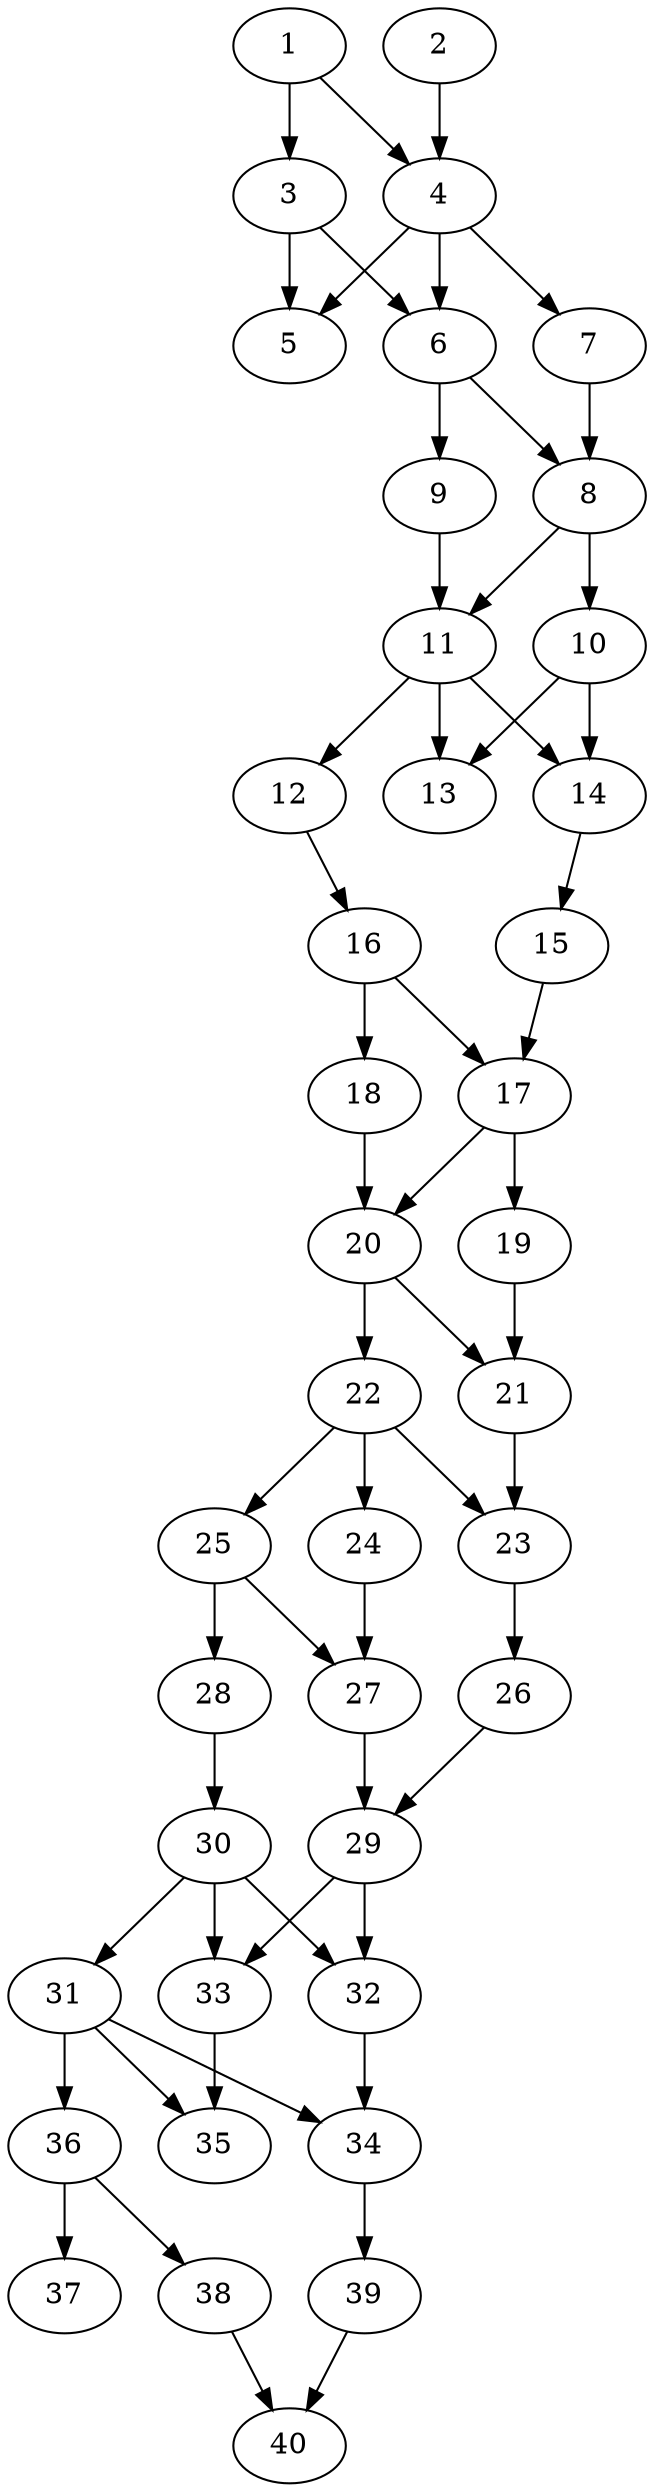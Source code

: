 // DAG automatically generated by daggen at Thu Oct  3 14:06:49 2019
// ./daggen --dot -n 40 --ccr 0.3 --fat 0.3 --regular 0.7 --density 0.7 --mindata 5242880 --maxdata 52428800 
digraph G {
  1 [size="42151253", alpha="0.11", expect_size="12645376"] 
  1 -> 3 [size ="12645376"]
  1 -> 4 [size ="12645376"]
  2 [size="116800853", alpha="0.09", expect_size="35040256"] 
  2 -> 4 [size ="35040256"]
  3 [size="29928107", alpha="0.15", expect_size="8978432"] 
  3 -> 5 [size ="8978432"]
  3 -> 6 [size ="8978432"]
  4 [size="90617173", alpha="0.05", expect_size="27185152"] 
  4 -> 5 [size ="27185152"]
  4 -> 6 [size ="27185152"]
  4 -> 7 [size ="27185152"]
  5 [size="125801813", alpha="0.13", expect_size="37740544"] 
  6 [size="37434027", alpha="0.02", expect_size="11230208"] 
  6 -> 8 [size ="11230208"]
  6 -> 9 [size ="11230208"]
  7 [size="50831360", alpha="0.10", expect_size="15249408"] 
  7 -> 8 [size ="15249408"]
  8 [size="119371093", alpha="0.12", expect_size="35811328"] 
  8 -> 10 [size ="35811328"]
  8 -> 11 [size ="35811328"]
  9 [size="99717120", alpha="0.16", expect_size="29915136"] 
  9 -> 11 [size ="29915136"]
  10 [size="89070933", alpha="0.15", expect_size="26721280"] 
  10 -> 13 [size ="26721280"]
  10 -> 14 [size ="26721280"]
  11 [size="124422827", alpha="0.02", expect_size="37326848"] 
  11 -> 12 [size ="37326848"]
  11 -> 13 [size ="37326848"]
  11 -> 14 [size ="37326848"]
  12 [size="53101227", alpha="0.08", expect_size="15930368"] 
  12 -> 16 [size ="15930368"]
  13 [size="120777387", alpha="0.03", expect_size="36233216"] 
  14 [size="82397867", alpha="0.02", expect_size="24719360"] 
  14 -> 15 [size ="24719360"]
  15 [size="120640853", alpha="0.20", expect_size="36192256"] 
  15 -> 17 [size ="36192256"]
  16 [size="63423147", alpha="0.13", expect_size="19026944"] 
  16 -> 17 [size ="19026944"]
  16 -> 18 [size ="19026944"]
  17 [size="81029120", alpha="0.18", expect_size="24308736"] 
  17 -> 19 [size ="24308736"]
  17 -> 20 [size ="24308736"]
  18 [size="156306773", alpha="0.07", expect_size="46892032"] 
  18 -> 20 [size ="46892032"]
  19 [size="93863253", alpha="0.05", expect_size="28158976"] 
  19 -> 21 [size ="28158976"]
  20 [size="61607253", alpha="0.04", expect_size="18482176"] 
  20 -> 21 [size ="18482176"]
  20 -> 22 [size ="18482176"]
  21 [size="23456427", alpha="0.05", expect_size="7036928"] 
  21 -> 23 [size ="7036928"]
  22 [size="41734827", alpha="0.20", expect_size="12520448"] 
  22 -> 23 [size ="12520448"]
  22 -> 24 [size ="12520448"]
  22 -> 25 [size ="12520448"]
  23 [size="107182080", alpha="0.15", expect_size="32154624"] 
  23 -> 26 [size ="32154624"]
  24 [size="131495253", alpha="0.00", expect_size="39448576"] 
  24 -> 27 [size ="39448576"]
  25 [size="143544320", alpha="0.19", expect_size="43063296"] 
  25 -> 27 [size ="43063296"]
  25 -> 28 [size ="43063296"]
  26 [size="139625813", alpha="0.01", expect_size="41887744"] 
  26 -> 29 [size ="41887744"]
  27 [size="87347200", alpha="0.06", expect_size="26204160"] 
  27 -> 29 [size ="26204160"]
  28 [size="75356160", alpha="0.05", expect_size="22606848"] 
  28 -> 30 [size ="22606848"]
  29 [size="126836053", alpha="0.14", expect_size="38050816"] 
  29 -> 32 [size ="38050816"]
  29 -> 33 [size ="38050816"]
  30 [size="168936107", alpha="0.12", expect_size="50680832"] 
  30 -> 31 [size ="50680832"]
  30 -> 32 [size ="50680832"]
  30 -> 33 [size ="50680832"]
  31 [size="41499307", alpha="0.04", expect_size="12449792"] 
  31 -> 34 [size ="12449792"]
  31 -> 35 [size ="12449792"]
  31 -> 36 [size ="12449792"]
  32 [size="83780267", alpha="0.00", expect_size="25134080"] 
  32 -> 34 [size ="25134080"]
  33 [size="80530773", alpha="0.10", expect_size="24159232"] 
  33 -> 35 [size ="24159232"]
  34 [size="44206080", alpha="0.07", expect_size="13261824"] 
  34 -> 39 [size ="13261824"]
  35 [size="47947093", alpha="0.18", expect_size="14384128"] 
  36 [size="42799787", alpha="0.15", expect_size="12839936"] 
  36 -> 37 [size ="12839936"]
  36 -> 38 [size ="12839936"]
  37 [size="48718507", alpha="0.20", expect_size="14615552"] 
  38 [size="99061760", alpha="0.02", expect_size="29718528"] 
  38 -> 40 [size ="29718528"]
  39 [size="138441387", alpha="0.14", expect_size="41532416"] 
  39 -> 40 [size ="41532416"]
  40 [size="91808427", alpha="0.12", expect_size="27542528"] 
}
